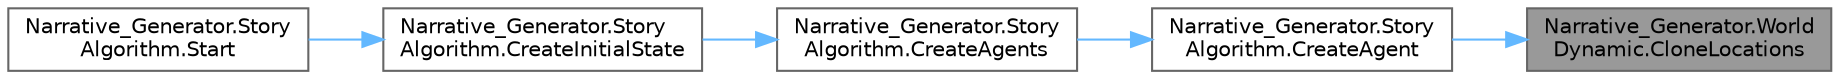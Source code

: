 digraph "Narrative_Generator.WorldDynamic.CloneLocations"
{
 // LATEX_PDF_SIZE
  bgcolor="transparent";
  edge [fontname=Helvetica,fontsize=10,labelfontname=Helvetica,labelfontsize=10];
  node [fontname=Helvetica,fontsize=10,shape=box,height=0.2,width=0.4];
  rankdir="RL";
  Node1 [label="Narrative_Generator.World\lDynamic.CloneLocations",height=0.2,width=0.4,color="gray40", fillcolor="grey60", style="filled", fontcolor="black",tooltip="Creates a copy of the current location list instance."];
  Node1 -> Node2 [dir="back",color="steelblue1",style="solid"];
  Node2 [label="Narrative_Generator.Story\lAlgorithm.CreateAgent",height=0.2,width=0.4,color="grey40", fillcolor="white", style="filled",URL="$class_narrative___generator_1_1_story_algorithm.html#a4cd644771823eb0574d4b6eae41a2448",tooltip="This method creates a separate agent using the information passed to it. Then it places the agent on ..."];
  Node2 -> Node3 [dir="back",color="steelblue1",style="solid"];
  Node3 [label="Narrative_Generator.Story\lAlgorithm.CreateAgents",height=0.2,width=0.4,color="grey40", fillcolor="white", style="filled",URL="$class_narrative___generator_1_1_story_algorithm.html#aea7d09ec565334bea6711f39b69c81d7",tooltip="We get info about agents from user input. From it we find out how many agents there are,..."];
  Node3 -> Node4 [dir="back",color="steelblue1",style="solid"];
  Node4 [label="Narrative_Generator.Story\lAlgorithm.CreateInitialState",height=0.2,width=0.4,color="grey40", fillcolor="white", style="filled",URL="$class_narrative___generator_1_1_story_algorithm.html#ae4b5d3307d83ac01751624e9bfea9406",tooltip="A method that creates an initial state of the world based on user preferences."];
  Node4 -> Node5 [dir="back",color="steelblue1",style="solid"];
  Node5 [label="Narrative_Generator.Story\lAlgorithm.Start",height=0.2,width=0.4,color="grey40", fillcolor="white", style="filled",URL="$class_narrative___generator_1_1_story_algorithm.html#a84193cf4bd94e0c652a31dbb175214d1",tooltip="Method is an entry point that controls the operation of the algorithm (the sequence of launching othe..."];
}
